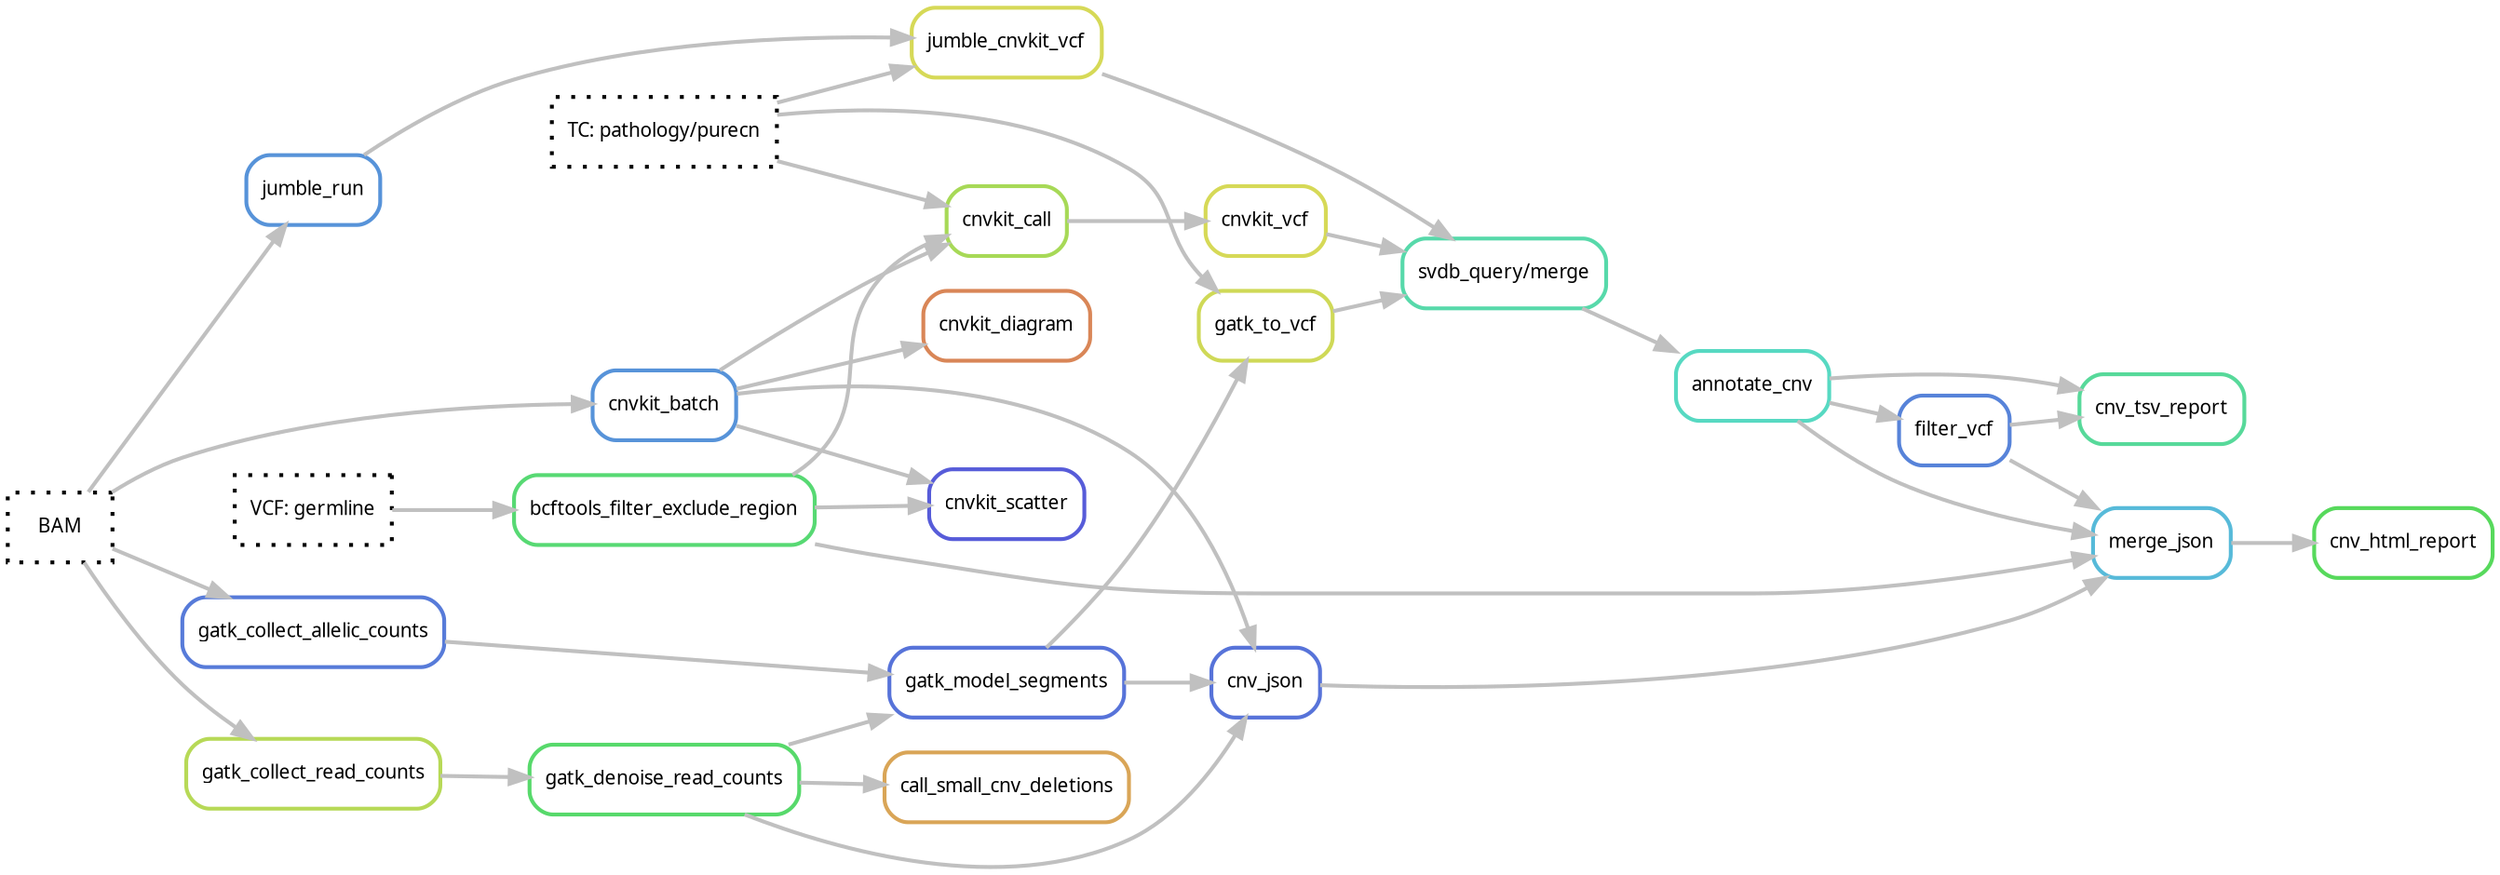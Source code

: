 digraph snakemake_dag {
	rankdir=LR;
    graph[bgcolor=white, margin=0];
    node[shape=box, style=rounded, fontname=sans,                 fontsize=10, penwidth=2];
    edge[penwidth=2, color=grey];
	200[label = "BAM", color = "0.0 0.0 0.0", style="dotted"];
	202[label = "TC: pathology/purecn", color = "0.0 0.0 0.0", style="dotted"];
	203[label = "VCF: germline", color = "0.0 0.0 0.0", style="dotted"];
	19[label = "filter_vcf", color = "0.61 0.6 0.85", style="rounded"];
	40[label = "call_small_cnv_deletions", color = "0.10 0.6 0.85", style="rounded"];
	41[label = "gatk_denoise_read_counts", color = "0.36 0.6 0.85", style="rounded"];
	42[label = "gatk_collect_read_counts", color = "0.21 0.6 0.85", style="rounded"];
	44[label = "cnv_tsv_report", color = "0.42 0.6 0.85", style="rounded"];
	45[label = "annotate_cnv", color = "0.47 0.6 0.85", style="rounded"];
	46[label = "svdb_query/merge", color = "0.44 0.6 0.85", style="rounded"];
	48[label = "cnvkit_vcf", color = "0.17 0.6 0.85", style="rounded"];
	49[label = "cnvkit_call", color = "0.23 0.6 0.85", style="rounded"];
	50[label = "cnvkit_batch", color = "0.59 0.6 0.85", style="rounded"];
	52[label = "jumble_run", color = "0.59 0.6 0.85", style="rounded"];
	53[label = "jumble_cnvkit_vcf", color = "0.17 0.6 0.85", style="rounded"];
	51[label = "bcftools_filter_exclude_region", color = "0.37 0.6 0.85", style="rounded"];
	56[label = "gatk_to_vcf", color = "0.18 0.6 0.85", style="rounded"];
	57[label = "gatk_model_segments", color = "0.63 0.6 0.85", style="rounded"];
	58[label = "gatk_collect_allelic_counts", color = "0.62 0.6 0.85", style="rounded"];
	81[label = "cnvkit_diagram", color = "0.06 0.6 0.85", style="rounded"];
	89[label = "cnv_html_report", color = "0.34 0.6 0.85", style="rounded"];
	90[label = "merge_json", color = "0.54 0.6 0.85", style="rounded"];
	91[label = "cnv_json", color = "0.63 0.6 0.85", style="rounded"];
	95[label = "cnvkit_scatter", color = "0.66 0.6 0.85", style="rounded"];
	200 -> 52
	52 -> 53
	53 -> 46
	202 -> 53
	200 -> 42
	41 -> 40
	42 -> 41
	45 -> 44
	46 -> 45
	48 -> 46
	202 -> 56
	56 -> 46
	202 -> 49
	49 -> 48
	200 -> 50
	50 -> 49
	203 -> 51
	51 -> 49
	57 -> 56
	200 -> 58
	58 -> 57
	41 -> 57
	50 -> 81
	90 -> 89
	19 -> 44
	45 -> 19
	19 -> 90
	91 -> 90
	51 -> 90
	45 -> 90
	57 -> 91
	50 -> 91
	41 -> 91
	50 -> 95
	51 -> 95
}            

